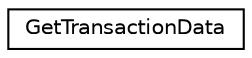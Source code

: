 digraph "Graphical Class Hierarchy"
{
  edge [fontname="Helvetica",fontsize="10",labelfontname="Helvetica",labelfontsize="10"];
  node [fontname="Helvetica",fontsize="10",shape=record];
  rankdir="LR";
  Node0 [label="GetTransactionData",height=0.2,width=0.4,color="black", fillcolor="white", style="filled",URL="$struct_get_transaction_data.html"];
}

